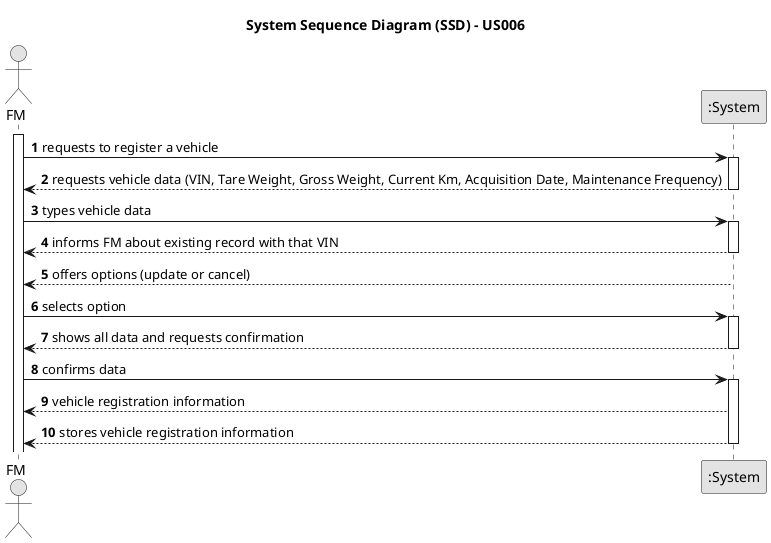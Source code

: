 @startuml
skinparam monochrome true
skinparam packageStyle rectangle
skinparam shadowing false

title System Sequence Diagram (SSD) - US006

autonumber

actor "FM" as FM
participant ":System" as System

activate FM

    FM -> System : requests to register a vehicle
    activate System

        System --> FM : requests vehicle data (VIN, Tare Weight, Gross Weight, Current Km, Acquisition Date, Maintenance Frequency)
    deactivate System

    FM -> System : types vehicle data
    activate System

        System --> FM : informs FM about existing record with that VIN
    deactivate System

    System --> FM : offers options (update or cancel)
        deactivate System

    FM -> System : selects option
        activate System

        System --> FM : shows all data and requests confirmation
    deactivate System

    FM -> System : confirms data
    activate System

        System --> FM :  vehicle registration information
        System --> FM : stores vehicle registration information
    deactivate System

@enduml